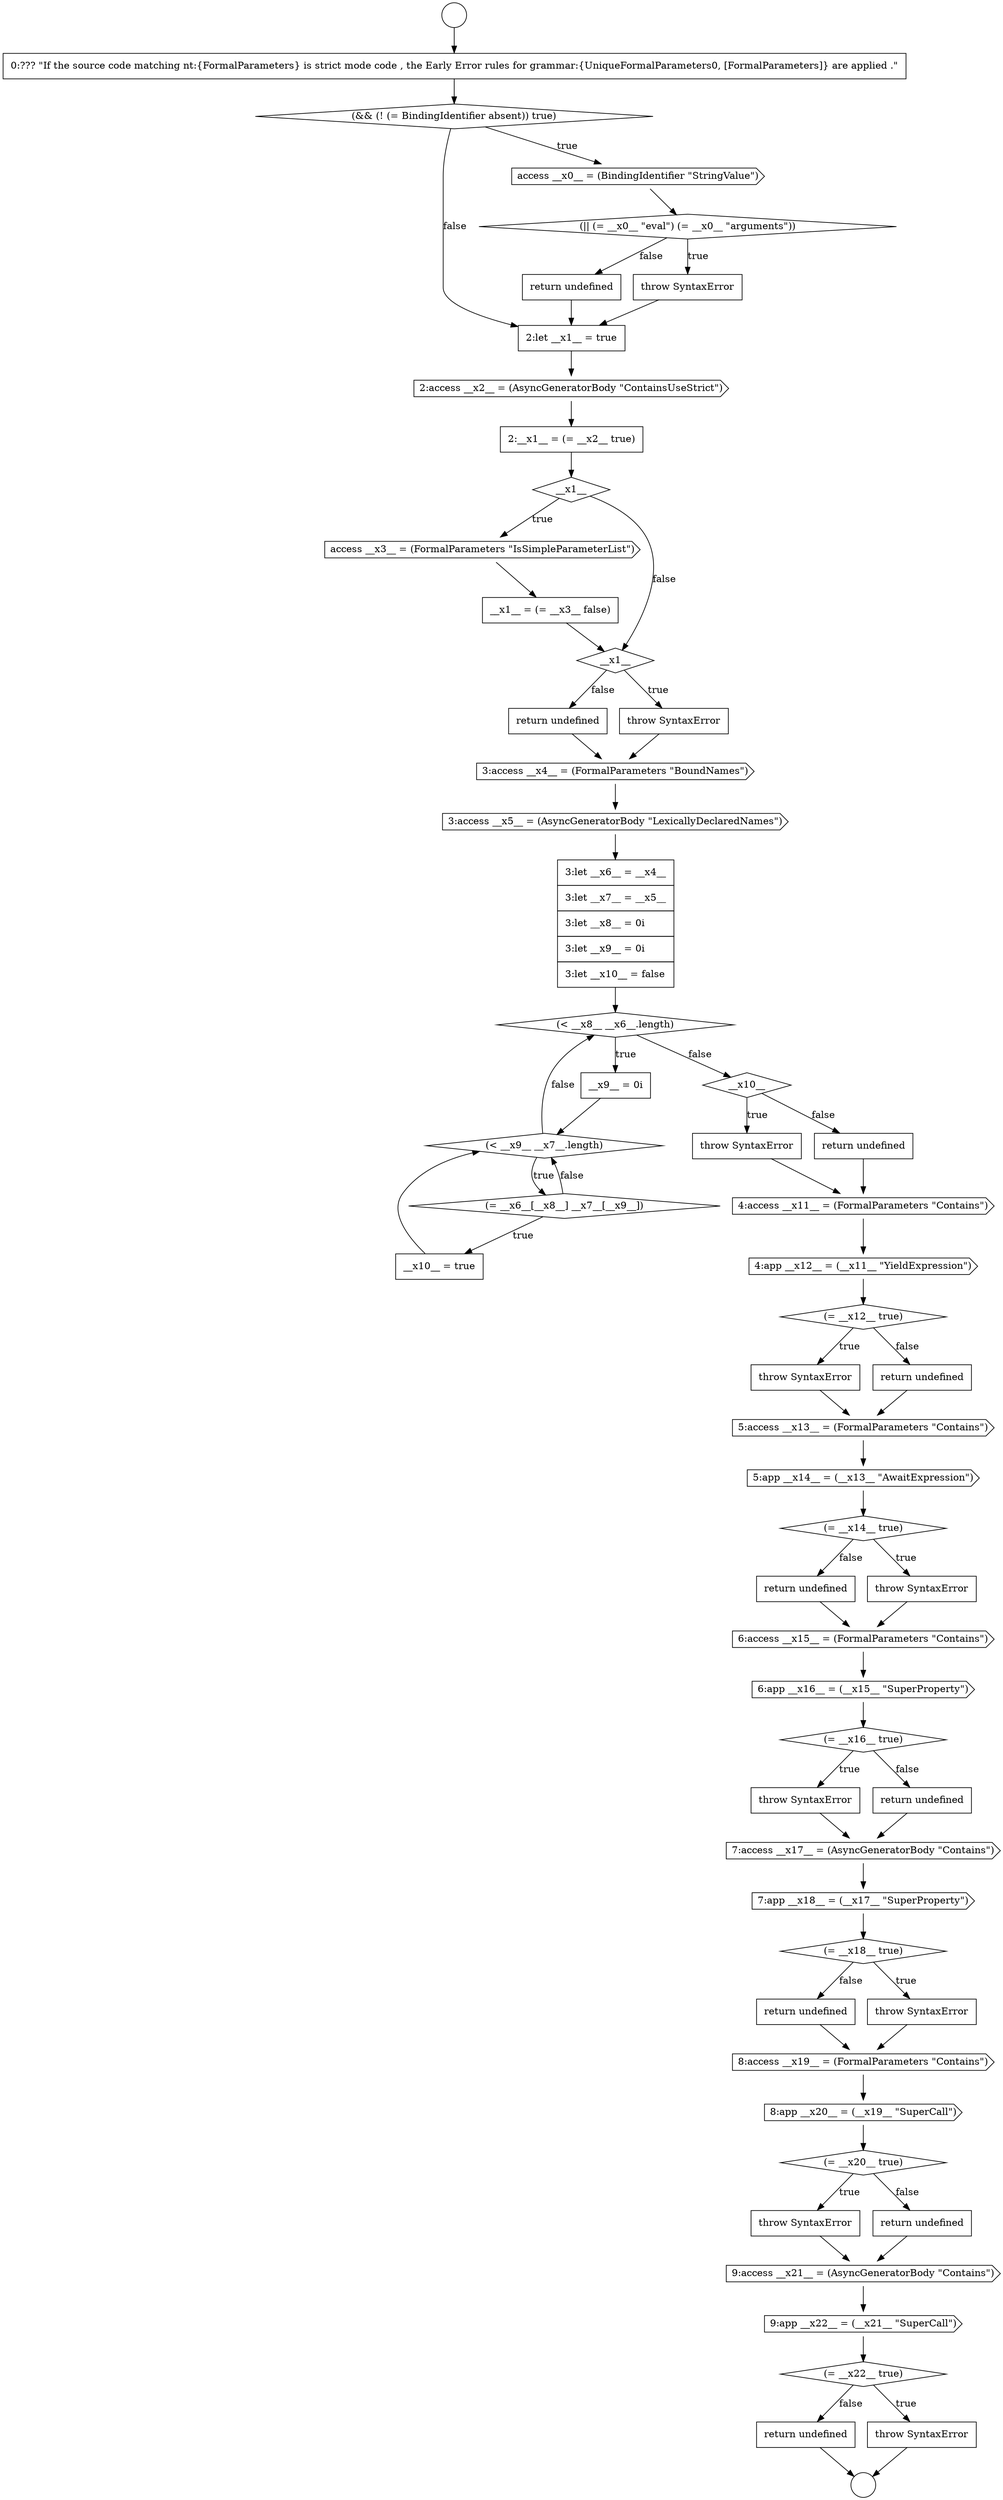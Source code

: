 digraph {
  node20369 [shape=cds, label=<<font color="black">3:access __x4__ = (FormalParameters &quot;BoundNames&quot;)</font>> color="black" fillcolor="white" style=filled]
  node20377 [shape=diamond, label=<<font color="black">__x10__</font>> color="black" fillcolor="white" style=filled]
  node20373 [shape=none, margin=0, label=<<font color="black">
    <table border="0" cellborder="1" cellspacing="0" cellpadding="10">
      <tr><td align="left">__x9__ = 0i</td></tr>
    </table>
  </font>> color="black" fillcolor="white" style=filled]
  node20355 [shape=diamond, label=<<font color="black">(&amp;&amp; (! (= BindingIdentifier absent)) true)</font>> color="black" fillcolor="white" style=filled]
  node20383 [shape=none, margin=0, label=<<font color="black">
    <table border="0" cellborder="1" cellspacing="0" cellpadding="10">
      <tr><td align="left">throw SyntaxError</td></tr>
    </table>
  </font>> color="black" fillcolor="white" style=filled]
  node20371 [shape=none, margin=0, label=<<font color="black">
    <table border="0" cellborder="1" cellspacing="0" cellpadding="10">
      <tr><td align="left">3:let __x6__ = __x4__</td></tr>
      <tr><td align="left">3:let __x7__ = __x5__</td></tr>
      <tr><td align="left">3:let __x8__ = 0i</td></tr>
      <tr><td align="left">3:let __x9__ = 0i</td></tr>
      <tr><td align="left">3:let __x10__ = false</td></tr>
    </table>
  </font>> color="black" fillcolor="white" style=filled]
  node20375 [shape=diamond, label=<<font color="black">(= __x6__[__x8__] __x7__[__x9__])</font>> color="black" fillcolor="white" style=filled]
  node20406 [shape=cds, label=<<font color="black">9:app __x22__ = (__x21__ &quot;SuperCall&quot;)</font>> color="black" fillcolor="white" style=filled]
  node20379 [shape=none, margin=0, label=<<font color="black">
    <table border="0" cellborder="1" cellspacing="0" cellpadding="10">
      <tr><td align="left">return undefined</td></tr>
    </table>
  </font>> color="black" fillcolor="white" style=filled]
  node20385 [shape=cds, label=<<font color="black">5:access __x13__ = (FormalParameters &quot;Contains&quot;)</font>> color="black" fillcolor="white" style=filled]
  node20393 [shape=none, margin=0, label=<<font color="black">
    <table border="0" cellborder="1" cellspacing="0" cellpadding="10">
      <tr><td align="left">throw SyntaxError</td></tr>
    </table>
  </font>> color="black" fillcolor="white" style=filled]
  node20397 [shape=diamond, label=<<font color="black">(= __x18__ true)</font>> color="black" fillcolor="white" style=filled]
  node20389 [shape=none, margin=0, label=<<font color="black">
    <table border="0" cellborder="1" cellspacing="0" cellpadding="10">
      <tr><td align="left">return undefined</td></tr>
    </table>
  </font>> color="black" fillcolor="white" style=filled]
  node20354 [shape=none, margin=0, label=<<font color="black">
    <table border="0" cellborder="1" cellspacing="0" cellpadding="10">
      <tr><td align="left">0:??? &quot;If the source code matching nt:{FormalParameters} is strict mode code , the Early Error rules for grammar:{UniqueFormalParameters0, [FormalParameters]} are applied .&quot;</td></tr>
    </table>
  </font>> color="black" fillcolor="white" style=filled]
  node20400 [shape=cds, label=<<font color="black">8:access __x19__ = (FormalParameters &quot;Contains&quot;)</font>> color="black" fillcolor="white" style=filled]
  node20405 [shape=cds, label=<<font color="black">9:access __x21__ = (AsyncGeneratorBody &quot;Contains&quot;)</font>> color="black" fillcolor="white" style=filled]
  node20381 [shape=cds, label=<<font color="black">4:app __x12__ = (__x11__ &quot;YieldExpression&quot;)</font>> color="black" fillcolor="white" style=filled]
  node20352 [shape=circle label=" " color="black" fillcolor="white" style=filled]
  node20396 [shape=cds, label=<<font color="black">7:app __x18__ = (__x17__ &quot;SuperProperty&quot;)</font>> color="black" fillcolor="white" style=filled]
  node20386 [shape=cds, label=<<font color="black">5:app __x14__ = (__x13__ &quot;AwaitExpression&quot;)</font>> color="black" fillcolor="white" style=filled]
  node20409 [shape=none, margin=0, label=<<font color="black">
    <table border="0" cellborder="1" cellspacing="0" cellpadding="10">
      <tr><td align="left">return undefined</td></tr>
    </table>
  </font>> color="black" fillcolor="white" style=filled]
  node20376 [shape=none, margin=0, label=<<font color="black">
    <table border="0" cellborder="1" cellspacing="0" cellpadding="10">
      <tr><td align="left">__x10__ = true</td></tr>
    </table>
  </font>> color="black" fillcolor="white" style=filled]
  node20408 [shape=none, margin=0, label=<<font color="black">
    <table border="0" cellborder="1" cellspacing="0" cellpadding="10">
      <tr><td align="left">throw SyntaxError</td></tr>
    </table>
  </font>> color="black" fillcolor="white" style=filled]
  node20364 [shape=cds, label=<<font color="black">access __x3__ = (FormalParameters &quot;IsSimpleParameterList&quot;)</font>> color="black" fillcolor="white" style=filled]
  node20368 [shape=none, margin=0, label=<<font color="black">
    <table border="0" cellborder="1" cellspacing="0" cellpadding="10">
      <tr><td align="left">return undefined</td></tr>
    </table>
  </font>> color="black" fillcolor="white" style=filled]
  node20358 [shape=none, margin=0, label=<<font color="black">
    <table border="0" cellborder="1" cellspacing="0" cellpadding="10">
      <tr><td align="left">throw SyntaxError</td></tr>
    </table>
  </font>> color="black" fillcolor="white" style=filled]
  node20401 [shape=cds, label=<<font color="black">8:app __x20__ = (__x19__ &quot;SuperCall&quot;)</font>> color="black" fillcolor="white" style=filled]
  node20395 [shape=cds, label=<<font color="black">7:access __x17__ = (AsyncGeneratorBody &quot;Contains&quot;)</font>> color="black" fillcolor="white" style=filled]
  node20370 [shape=cds, label=<<font color="black">3:access __x5__ = (AsyncGeneratorBody &quot;LexicallyDeclaredNames&quot;)</font>> color="black" fillcolor="white" style=filled]
  node20390 [shape=cds, label=<<font color="black">6:access __x15__ = (FormalParameters &quot;Contains&quot;)</font>> color="black" fillcolor="white" style=filled]
  node20367 [shape=none, margin=0, label=<<font color="black">
    <table border="0" cellborder="1" cellspacing="0" cellpadding="10">
      <tr><td align="left">throw SyntaxError</td></tr>
    </table>
  </font>> color="black" fillcolor="white" style=filled]
  node20360 [shape=none, margin=0, label=<<font color="black">
    <table border="0" cellborder="1" cellspacing="0" cellpadding="10">
      <tr><td align="left">2:let __x1__ = true</td></tr>
    </table>
  </font>> color="black" fillcolor="white" style=filled]
  node20387 [shape=diamond, label=<<font color="black">(= __x14__ true)</font>> color="black" fillcolor="white" style=filled]
  node20402 [shape=diamond, label=<<font color="black">(= __x20__ true)</font>> color="black" fillcolor="white" style=filled]
  node20380 [shape=cds, label=<<font color="black">4:access __x11__ = (FormalParameters &quot;Contains&quot;)</font>> color="black" fillcolor="white" style=filled]
  node20359 [shape=none, margin=0, label=<<font color="black">
    <table border="0" cellborder="1" cellspacing="0" cellpadding="10">
      <tr><td align="left">return undefined</td></tr>
    </table>
  </font>> color="black" fillcolor="white" style=filled]
  node20392 [shape=diamond, label=<<font color="black">(= __x16__ true)</font>> color="black" fillcolor="white" style=filled]
  node20391 [shape=cds, label=<<font color="black">6:app __x16__ = (__x15__ &quot;SuperProperty&quot;)</font>> color="black" fillcolor="white" style=filled]
  node20399 [shape=none, margin=0, label=<<font color="black">
    <table border="0" cellborder="1" cellspacing="0" cellpadding="10">
      <tr><td align="left">return undefined</td></tr>
    </table>
  </font>> color="black" fillcolor="white" style=filled]
  node20374 [shape=diamond, label=<<font color="black">(&lt; __x9__ __x7__.length)</font>> color="black" fillcolor="white" style=filled]
  node20363 [shape=diamond, label=<<font color="black">__x1__</font>> color="black" fillcolor="white" style=filled]
  node20384 [shape=none, margin=0, label=<<font color="black">
    <table border="0" cellborder="1" cellspacing="0" cellpadding="10">
      <tr><td align="left">return undefined</td></tr>
    </table>
  </font>> color="black" fillcolor="white" style=filled]
  node20394 [shape=none, margin=0, label=<<font color="black">
    <table border="0" cellborder="1" cellspacing="0" cellpadding="10">
      <tr><td align="left">return undefined</td></tr>
    </table>
  </font>> color="black" fillcolor="white" style=filled]
  node20388 [shape=none, margin=0, label=<<font color="black">
    <table border="0" cellborder="1" cellspacing="0" cellpadding="10">
      <tr><td align="left">throw SyntaxError</td></tr>
    </table>
  </font>> color="black" fillcolor="white" style=filled]
  node20356 [shape=cds, label=<<font color="black">access __x0__ = (BindingIdentifier &quot;StringValue&quot;)</font>> color="black" fillcolor="white" style=filled]
  node20366 [shape=diamond, label=<<font color="black">__x1__</font>> color="black" fillcolor="white" style=filled]
  node20398 [shape=none, margin=0, label=<<font color="black">
    <table border="0" cellborder="1" cellspacing="0" cellpadding="10">
      <tr><td align="left">throw SyntaxError</td></tr>
    </table>
  </font>> color="black" fillcolor="white" style=filled]
  node20407 [shape=diamond, label=<<font color="black">(= __x22__ true)</font>> color="black" fillcolor="white" style=filled]
  node20362 [shape=none, margin=0, label=<<font color="black">
    <table border="0" cellborder="1" cellspacing="0" cellpadding="10">
      <tr><td align="left">2:__x1__ = (= __x2__ true)</td></tr>
    </table>
  </font>> color="black" fillcolor="white" style=filled]
  node20403 [shape=none, margin=0, label=<<font color="black">
    <table border="0" cellborder="1" cellspacing="0" cellpadding="10">
      <tr><td align="left">throw SyntaxError</td></tr>
    </table>
  </font>> color="black" fillcolor="white" style=filled]
  node20353 [shape=circle label=" " color="black" fillcolor="white" style=filled]
  node20372 [shape=diamond, label=<<font color="black">(&lt; __x8__ __x6__.length)</font>> color="black" fillcolor="white" style=filled]
  node20365 [shape=none, margin=0, label=<<font color="black">
    <table border="0" cellborder="1" cellspacing="0" cellpadding="10">
      <tr><td align="left">__x1__ = (= __x3__ false)</td></tr>
    </table>
  </font>> color="black" fillcolor="white" style=filled]
  node20382 [shape=diamond, label=<<font color="black">(= __x12__ true)</font>> color="black" fillcolor="white" style=filled]
  node20361 [shape=cds, label=<<font color="black">2:access __x2__ = (AsyncGeneratorBody &quot;ContainsUseStrict&quot;)</font>> color="black" fillcolor="white" style=filled]
  node20378 [shape=none, margin=0, label=<<font color="black">
    <table border="0" cellborder="1" cellspacing="0" cellpadding="10">
      <tr><td align="left">throw SyntaxError</td></tr>
    </table>
  </font>> color="black" fillcolor="white" style=filled]
  node20404 [shape=none, margin=0, label=<<font color="black">
    <table border="0" cellborder="1" cellspacing="0" cellpadding="10">
      <tr><td align="left">return undefined</td></tr>
    </table>
  </font>> color="black" fillcolor="white" style=filled]
  node20357 [shape=diamond, label=<<font color="black">(|| (= __x0__ &quot;eval&quot;) (= __x0__ &quot;arguments&quot;))</font>> color="black" fillcolor="white" style=filled]
  node20361 -> node20362 [ color="black"]
  node20383 -> node20385 [ color="black"]
  node20381 -> node20382 [ color="black"]
  node20402 -> node20403 [label=<<font color="black">true</font>> color="black"]
  node20402 -> node20404 [label=<<font color="black">false</font>> color="black"]
  node20407 -> node20408 [label=<<font color="black">true</font>> color="black"]
  node20407 -> node20409 [label=<<font color="black">false</font>> color="black"]
  node20400 -> node20401 [ color="black"]
  node20354 -> node20355 [ color="black"]
  node20397 -> node20398 [label=<<font color="black">true</font>> color="black"]
  node20397 -> node20399 [label=<<font color="black">false</font>> color="black"]
  node20371 -> node20372 [ color="black"]
  node20377 -> node20378 [label=<<font color="black">true</font>> color="black"]
  node20377 -> node20379 [label=<<font color="black">false</font>> color="black"]
  node20401 -> node20402 [ color="black"]
  node20388 -> node20390 [ color="black"]
  node20384 -> node20385 [ color="black"]
  node20378 -> node20380 [ color="black"]
  node20364 -> node20365 [ color="black"]
  node20396 -> node20397 [ color="black"]
  node20405 -> node20406 [ color="black"]
  node20352 -> node20354 [ color="black"]
  node20403 -> node20405 [ color="black"]
  node20372 -> node20373 [label=<<font color="black">true</font>> color="black"]
  node20372 -> node20377 [label=<<font color="black">false</font>> color="black"]
  node20395 -> node20396 [ color="black"]
  node20408 -> node20353 [ color="black"]
  node20391 -> node20392 [ color="black"]
  node20366 -> node20367 [label=<<font color="black">true</font>> color="black"]
  node20366 -> node20368 [label=<<font color="black">false</font>> color="black"]
  node20406 -> node20407 [ color="black"]
  node20409 -> node20353 [ color="black"]
  node20386 -> node20387 [ color="black"]
  node20373 -> node20374 [ color="black"]
  node20362 -> node20363 [ color="black"]
  node20375 -> node20376 [label=<<font color="black">true</font>> color="black"]
  node20375 -> node20374 [label=<<font color="black">false</font>> color="black"]
  node20398 -> node20400 [ color="black"]
  node20389 -> node20390 [ color="black"]
  node20369 -> node20370 [ color="black"]
  node20387 -> node20388 [label=<<font color="black">true</font>> color="black"]
  node20387 -> node20389 [label=<<font color="black">false</font>> color="black"]
  node20359 -> node20360 [ color="black"]
  node20370 -> node20371 [ color="black"]
  node20385 -> node20386 [ color="black"]
  node20355 -> node20356 [label=<<font color="black">true</font>> color="black"]
  node20355 -> node20360 [label=<<font color="black">false</font>> color="black"]
  node20390 -> node20391 [ color="black"]
  node20365 -> node20366 [ color="black"]
  node20374 -> node20375 [label=<<font color="black">true</font>> color="black"]
  node20374 -> node20372 [label=<<font color="black">false</font>> color="black"]
  node20393 -> node20395 [ color="black"]
  node20382 -> node20383 [label=<<font color="black">true</font>> color="black"]
  node20382 -> node20384 [label=<<font color="black">false</font>> color="black"]
  node20392 -> node20393 [label=<<font color="black">true</font>> color="black"]
  node20392 -> node20394 [label=<<font color="black">false</font>> color="black"]
  node20367 -> node20369 [ color="black"]
  node20358 -> node20360 [ color="black"]
  node20368 -> node20369 [ color="black"]
  node20380 -> node20381 [ color="black"]
  node20363 -> node20364 [label=<<font color="black">true</font>> color="black"]
  node20363 -> node20366 [label=<<font color="black">false</font>> color="black"]
  node20376 -> node20374 [ color="black"]
  node20356 -> node20357 [ color="black"]
  node20399 -> node20400 [ color="black"]
  node20357 -> node20358 [label=<<font color="black">true</font>> color="black"]
  node20357 -> node20359 [label=<<font color="black">false</font>> color="black"]
  node20379 -> node20380 [ color="black"]
  node20404 -> node20405 [ color="black"]
  node20394 -> node20395 [ color="black"]
  node20360 -> node20361 [ color="black"]
}
